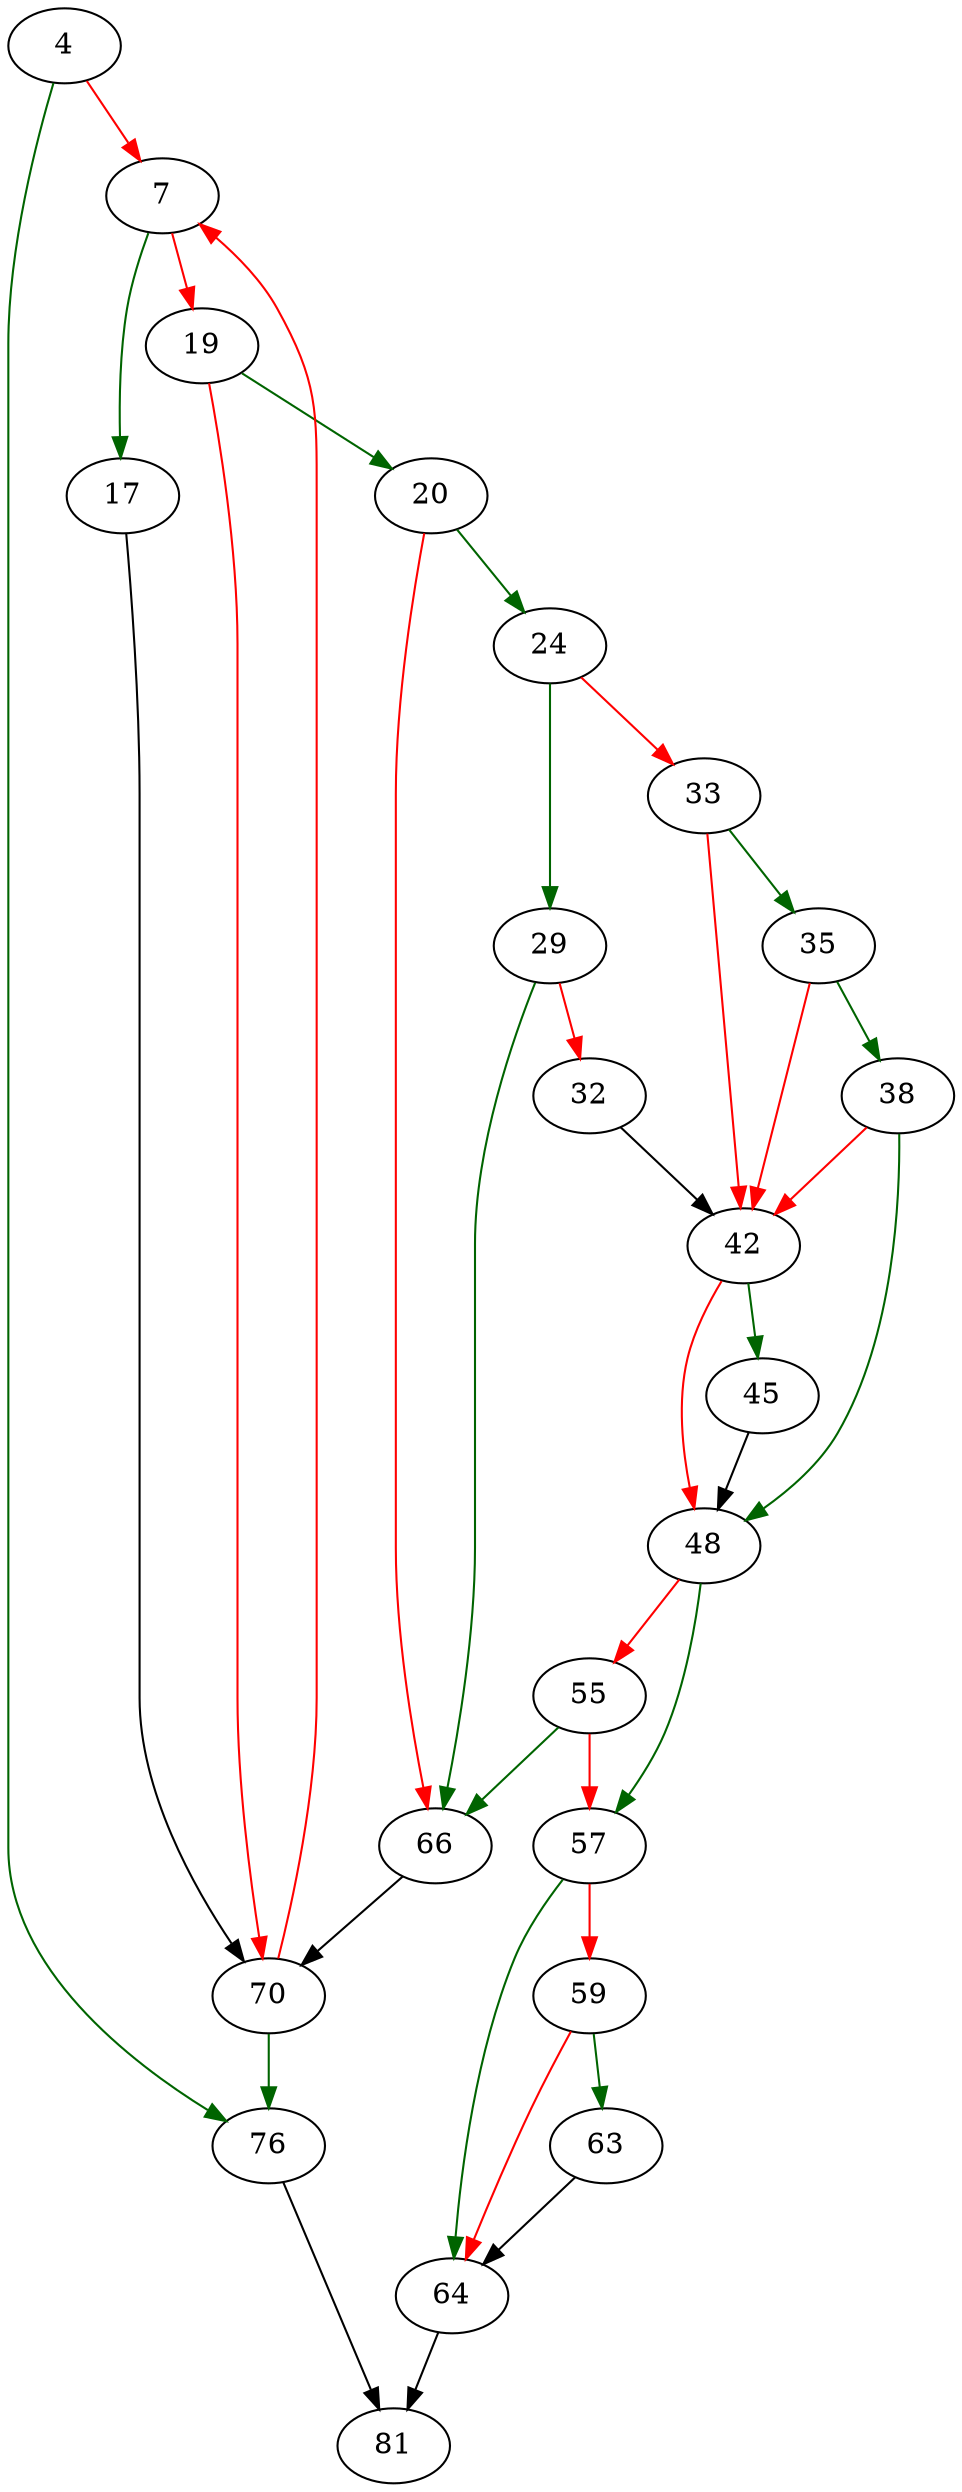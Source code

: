 strict digraph "mkancesdirs" {
	// Node definitions.
	4 [entry=true];
	76;
	7;
	17;
	19;
	70;
	20;
	24;
	66;
	29;
	33;
	32;
	42;
	35;
	38;
	48;
	45;
	57;
	55;
	64;
	59;
	63;
	81;

	// Edge definitions.
	4 -> 76 [
		color=darkgreen
		cond=true
	];
	4 -> 7 [
		color=red
		cond=false
	];
	76 -> 81;
	7 -> 17 [
		color=darkgreen
		cond=true
	];
	7 -> 19 [
		color=red
		cond=false
	];
	17 -> 70;
	19 -> 70 [
		color=red
		cond=false
	];
	19 -> 20 [
		color=darkgreen
		cond=true
	];
	70 -> 76 [
		color=darkgreen
		cond=true
	];
	70 -> 7 [
		color=red
		cond=false
	];
	20 -> 24 [
		color=darkgreen
		cond=true
	];
	20 -> 66 [
		color=red
		cond=false
	];
	24 -> 29 [
		color=darkgreen
		cond=true
	];
	24 -> 33 [
		color=red
		cond=false
	];
	66 -> 70;
	29 -> 66 [
		color=darkgreen
		cond=true
	];
	29 -> 32 [
		color=red
		cond=false
	];
	33 -> 42 [
		color=red
		cond=false
	];
	33 -> 35 [
		color=darkgreen
		cond=true
	];
	32 -> 42;
	42 -> 48 [
		color=red
		cond=false
	];
	42 -> 45 [
		color=darkgreen
		cond=true
	];
	35 -> 42 [
		color=red
		cond=false
	];
	35 -> 38 [
		color=darkgreen
		cond=true
	];
	38 -> 42 [
		color=red
		cond=false
	];
	38 -> 48 [
		color=darkgreen
		cond=true
	];
	48 -> 57 [
		color=darkgreen
		cond=true
	];
	48 -> 55 [
		color=red
		cond=false
	];
	45 -> 48;
	57 -> 64 [
		color=darkgreen
		cond=true
	];
	57 -> 59 [
		color=red
		cond=false
	];
	55 -> 66 [
		color=darkgreen
		cond=true
	];
	55 -> 57 [
		color=red
		cond=false
	];
	64 -> 81;
	59 -> 64 [
		color=red
		cond=false
	];
	59 -> 63 [
		color=darkgreen
		cond=true
	];
	63 -> 64;
}